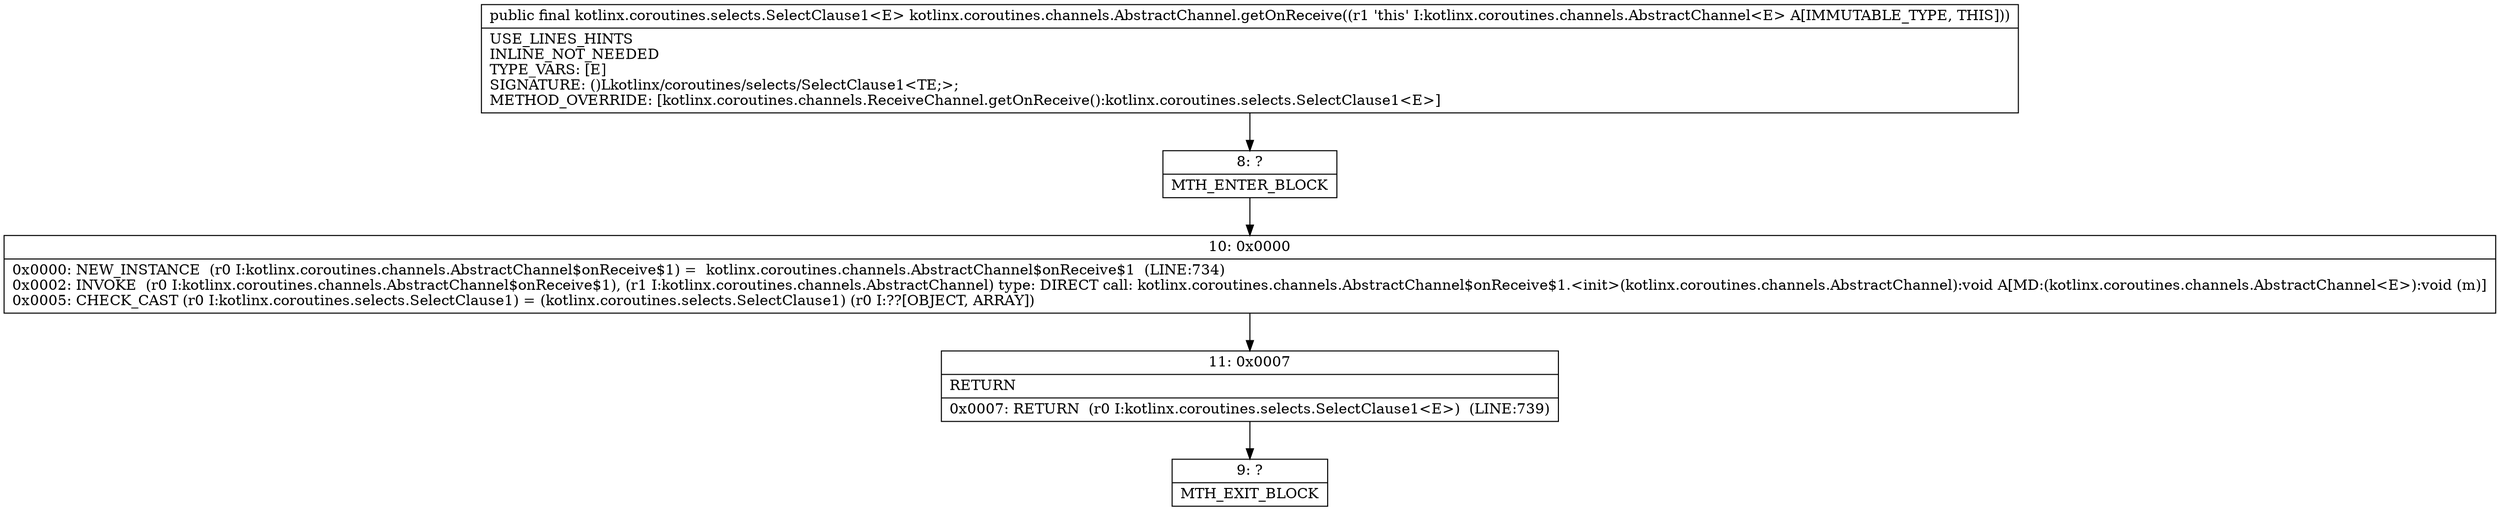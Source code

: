 digraph "CFG forkotlinx.coroutines.channels.AbstractChannel.getOnReceive()Lkotlinx\/coroutines\/selects\/SelectClause1;" {
Node_8 [shape=record,label="{8\:\ ?|MTH_ENTER_BLOCK\l}"];
Node_10 [shape=record,label="{10\:\ 0x0000|0x0000: NEW_INSTANCE  (r0 I:kotlinx.coroutines.channels.AbstractChannel$onReceive$1) =  kotlinx.coroutines.channels.AbstractChannel$onReceive$1  (LINE:734)\l0x0002: INVOKE  (r0 I:kotlinx.coroutines.channels.AbstractChannel$onReceive$1), (r1 I:kotlinx.coroutines.channels.AbstractChannel) type: DIRECT call: kotlinx.coroutines.channels.AbstractChannel$onReceive$1.\<init\>(kotlinx.coroutines.channels.AbstractChannel):void A[MD:(kotlinx.coroutines.channels.AbstractChannel\<E\>):void (m)]\l0x0005: CHECK_CAST (r0 I:kotlinx.coroutines.selects.SelectClause1) = (kotlinx.coroutines.selects.SelectClause1) (r0 I:??[OBJECT, ARRAY]) \l}"];
Node_11 [shape=record,label="{11\:\ 0x0007|RETURN\l|0x0007: RETURN  (r0 I:kotlinx.coroutines.selects.SelectClause1\<E\>)  (LINE:739)\l}"];
Node_9 [shape=record,label="{9\:\ ?|MTH_EXIT_BLOCK\l}"];
MethodNode[shape=record,label="{public final kotlinx.coroutines.selects.SelectClause1\<E\> kotlinx.coroutines.channels.AbstractChannel.getOnReceive((r1 'this' I:kotlinx.coroutines.channels.AbstractChannel\<E\> A[IMMUTABLE_TYPE, THIS]))  | USE_LINES_HINTS\lINLINE_NOT_NEEDED\lTYPE_VARS: [E]\lSIGNATURE: ()Lkotlinx\/coroutines\/selects\/SelectClause1\<TE;\>;\lMETHOD_OVERRIDE: [kotlinx.coroutines.channels.ReceiveChannel.getOnReceive():kotlinx.coroutines.selects.SelectClause1\<E\>]\l}"];
MethodNode -> Node_8;Node_8 -> Node_10;
Node_10 -> Node_11;
Node_11 -> Node_9;
}

